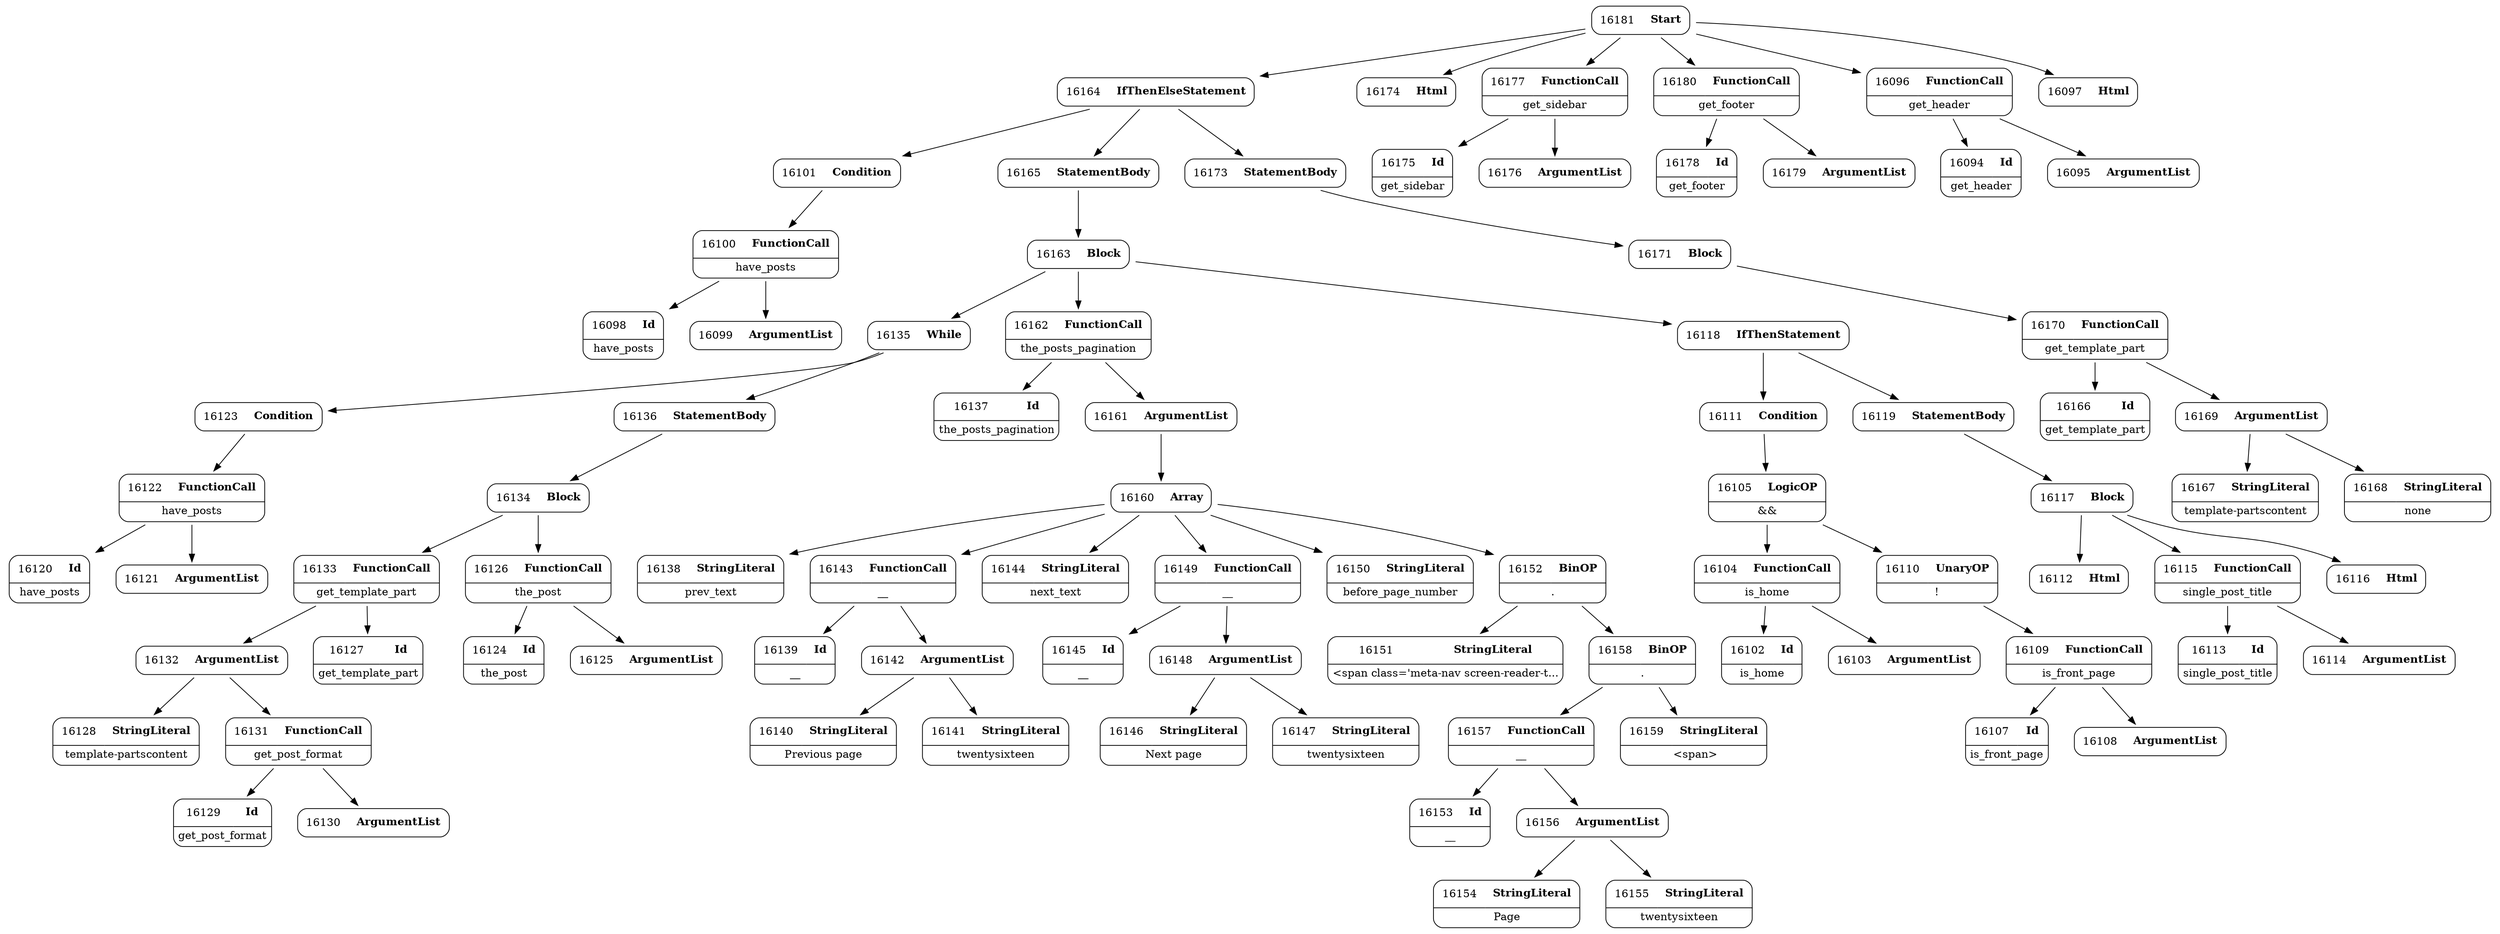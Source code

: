 digraph ast {
node [shape=none];
16128 [label=<<TABLE border='1' cellspacing='0' cellpadding='10' style='rounded' ><TR><TD border='0'>16128</TD><TD border='0'><B>StringLiteral</B></TD></TR><HR/><TR><TD border='0' cellpadding='5' colspan='2'>template-partscontent</TD></TR></TABLE>>];
16129 [label=<<TABLE border='1' cellspacing='0' cellpadding='10' style='rounded' ><TR><TD border='0'>16129</TD><TD border='0'><B>Id</B></TD></TR><HR/><TR><TD border='0' cellpadding='5' colspan='2'>get_post_format</TD></TR></TABLE>>];
16130 [label=<<TABLE border='1' cellspacing='0' cellpadding='10' style='rounded' ><TR><TD border='0'>16130</TD><TD border='0'><B>ArgumentList</B></TD></TR></TABLE>>];
16131 [label=<<TABLE border='1' cellspacing='0' cellpadding='10' style='rounded' ><TR><TD border='0'>16131</TD><TD border='0'><B>FunctionCall</B></TD></TR><HR/><TR><TD border='0' cellpadding='5' colspan='2'>get_post_format</TD></TR></TABLE>>];
16131 -> 16129 [weight=2];
16131 -> 16130 [weight=2];
16132 [label=<<TABLE border='1' cellspacing='0' cellpadding='10' style='rounded' ><TR><TD border='0'>16132</TD><TD border='0'><B>ArgumentList</B></TD></TR></TABLE>>];
16132 -> 16128 [weight=2];
16132 -> 16131 [weight=2];
16133 [label=<<TABLE border='1' cellspacing='0' cellpadding='10' style='rounded' ><TR><TD border='0'>16133</TD><TD border='0'><B>FunctionCall</B></TD></TR><HR/><TR><TD border='0' cellpadding='5' colspan='2'>get_template_part</TD></TR></TABLE>>];
16133 -> 16127 [weight=2];
16133 -> 16132 [weight=2];
16134 [label=<<TABLE border='1' cellspacing='0' cellpadding='10' style='rounded' ><TR><TD border='0'>16134</TD><TD border='0'><B>Block</B></TD></TR></TABLE>>];
16134 -> 16126 [weight=2];
16134 -> 16133 [weight=2];
16135 [label=<<TABLE border='1' cellspacing='0' cellpadding='10' style='rounded' ><TR><TD border='0'>16135</TD><TD border='0'><B>While</B></TD></TR></TABLE>>];
16135 -> 16123 [weight=2];
16135 -> 16136 [weight=2];
16136 [label=<<TABLE border='1' cellspacing='0' cellpadding='10' style='rounded' ><TR><TD border='0'>16136</TD><TD border='0'><B>StatementBody</B></TD></TR></TABLE>>];
16136 -> 16134 [weight=2];
16137 [label=<<TABLE border='1' cellspacing='0' cellpadding='10' style='rounded' ><TR><TD border='0'>16137</TD><TD border='0'><B>Id</B></TD></TR><HR/><TR><TD border='0' cellpadding='5' colspan='2'>the_posts_pagination</TD></TR></TABLE>>];
16138 [label=<<TABLE border='1' cellspacing='0' cellpadding='10' style='rounded' ><TR><TD border='0'>16138</TD><TD border='0'><B>StringLiteral</B></TD></TR><HR/><TR><TD border='0' cellpadding='5' colspan='2'>prev_text</TD></TR></TABLE>>];
16139 [label=<<TABLE border='1' cellspacing='0' cellpadding='10' style='rounded' ><TR><TD border='0'>16139</TD><TD border='0'><B>Id</B></TD></TR><HR/><TR><TD border='0' cellpadding='5' colspan='2'>__</TD></TR></TABLE>>];
16140 [label=<<TABLE border='1' cellspacing='0' cellpadding='10' style='rounded' ><TR><TD border='0'>16140</TD><TD border='0'><B>StringLiteral</B></TD></TR><HR/><TR><TD border='0' cellpadding='5' colspan='2'>Previous page</TD></TR></TABLE>>];
16141 [label=<<TABLE border='1' cellspacing='0' cellpadding='10' style='rounded' ><TR><TD border='0'>16141</TD><TD border='0'><B>StringLiteral</B></TD></TR><HR/><TR><TD border='0' cellpadding='5' colspan='2'>twentysixteen</TD></TR></TABLE>>];
16142 [label=<<TABLE border='1' cellspacing='0' cellpadding='10' style='rounded' ><TR><TD border='0'>16142</TD><TD border='0'><B>ArgumentList</B></TD></TR></TABLE>>];
16142 -> 16140 [weight=2];
16142 -> 16141 [weight=2];
16143 [label=<<TABLE border='1' cellspacing='0' cellpadding='10' style='rounded' ><TR><TD border='0'>16143</TD><TD border='0'><B>FunctionCall</B></TD></TR><HR/><TR><TD border='0' cellpadding='5' colspan='2'>__</TD></TR></TABLE>>];
16143 -> 16139 [weight=2];
16143 -> 16142 [weight=2];
16144 [label=<<TABLE border='1' cellspacing='0' cellpadding='10' style='rounded' ><TR><TD border='0'>16144</TD><TD border='0'><B>StringLiteral</B></TD></TR><HR/><TR><TD border='0' cellpadding='5' colspan='2'>next_text</TD></TR></TABLE>>];
16145 [label=<<TABLE border='1' cellspacing='0' cellpadding='10' style='rounded' ><TR><TD border='0'>16145</TD><TD border='0'><B>Id</B></TD></TR><HR/><TR><TD border='0' cellpadding='5' colspan='2'>__</TD></TR></TABLE>>];
16146 [label=<<TABLE border='1' cellspacing='0' cellpadding='10' style='rounded' ><TR><TD border='0'>16146</TD><TD border='0'><B>StringLiteral</B></TD></TR><HR/><TR><TD border='0' cellpadding='5' colspan='2'>Next page</TD></TR></TABLE>>];
16147 [label=<<TABLE border='1' cellspacing='0' cellpadding='10' style='rounded' ><TR><TD border='0'>16147</TD><TD border='0'><B>StringLiteral</B></TD></TR><HR/><TR><TD border='0' cellpadding='5' colspan='2'>twentysixteen</TD></TR></TABLE>>];
16148 [label=<<TABLE border='1' cellspacing='0' cellpadding='10' style='rounded' ><TR><TD border='0'>16148</TD><TD border='0'><B>ArgumentList</B></TD></TR></TABLE>>];
16148 -> 16146 [weight=2];
16148 -> 16147 [weight=2];
16149 [label=<<TABLE border='1' cellspacing='0' cellpadding='10' style='rounded' ><TR><TD border='0'>16149</TD><TD border='0'><B>FunctionCall</B></TD></TR><HR/><TR><TD border='0' cellpadding='5' colspan='2'>__</TD></TR></TABLE>>];
16149 -> 16145 [weight=2];
16149 -> 16148 [weight=2];
16150 [label=<<TABLE border='1' cellspacing='0' cellpadding='10' style='rounded' ><TR><TD border='0'>16150</TD><TD border='0'><B>StringLiteral</B></TD></TR><HR/><TR><TD border='0' cellpadding='5' colspan='2'>before_page_number</TD></TR></TABLE>>];
16151 [label=<<TABLE border='1' cellspacing='0' cellpadding='10' style='rounded' ><TR><TD border='0'>16151</TD><TD border='0'><B>StringLiteral</B></TD></TR><HR/><TR><TD border='0' cellpadding='5' colspan='2'>&lt;span class='meta-nav screen-reader-t...</TD></TR></TABLE>>];
16152 [label=<<TABLE border='1' cellspacing='0' cellpadding='10' style='rounded' ><TR><TD border='0'>16152</TD><TD border='0'><B>BinOP</B></TD></TR><HR/><TR><TD border='0' cellpadding='5' colspan='2'>.</TD></TR></TABLE>>];
16152 -> 16151 [weight=2];
16152 -> 16158 [weight=2];
16153 [label=<<TABLE border='1' cellspacing='0' cellpadding='10' style='rounded' ><TR><TD border='0'>16153</TD><TD border='0'><B>Id</B></TD></TR><HR/><TR><TD border='0' cellpadding='5' colspan='2'>__</TD></TR></TABLE>>];
16154 [label=<<TABLE border='1' cellspacing='0' cellpadding='10' style='rounded' ><TR><TD border='0'>16154</TD><TD border='0'><B>StringLiteral</B></TD></TR><HR/><TR><TD border='0' cellpadding='5' colspan='2'>Page</TD></TR></TABLE>>];
16155 [label=<<TABLE border='1' cellspacing='0' cellpadding='10' style='rounded' ><TR><TD border='0'>16155</TD><TD border='0'><B>StringLiteral</B></TD></TR><HR/><TR><TD border='0' cellpadding='5' colspan='2'>twentysixteen</TD></TR></TABLE>>];
16156 [label=<<TABLE border='1' cellspacing='0' cellpadding='10' style='rounded' ><TR><TD border='0'>16156</TD><TD border='0'><B>ArgumentList</B></TD></TR></TABLE>>];
16156 -> 16154 [weight=2];
16156 -> 16155 [weight=2];
16157 [label=<<TABLE border='1' cellspacing='0' cellpadding='10' style='rounded' ><TR><TD border='0'>16157</TD><TD border='0'><B>FunctionCall</B></TD></TR><HR/><TR><TD border='0' cellpadding='5' colspan='2'>__</TD></TR></TABLE>>];
16157 -> 16153 [weight=2];
16157 -> 16156 [weight=2];
16158 [label=<<TABLE border='1' cellspacing='0' cellpadding='10' style='rounded' ><TR><TD border='0'>16158</TD><TD border='0'><B>BinOP</B></TD></TR><HR/><TR><TD border='0' cellpadding='5' colspan='2'>.</TD></TR></TABLE>>];
16158 -> 16157 [weight=2];
16158 -> 16159 [weight=2];
16159 [label=<<TABLE border='1' cellspacing='0' cellpadding='10' style='rounded' ><TR><TD border='0'>16159</TD><TD border='0'><B>StringLiteral</B></TD></TR><HR/><TR><TD border='0' cellpadding='5' colspan='2'> &lt;span&gt;</TD></TR></TABLE>>];
16160 [label=<<TABLE border='1' cellspacing='0' cellpadding='10' style='rounded' ><TR><TD border='0'>16160</TD><TD border='0'><B>Array</B></TD></TR></TABLE>>];
16160 -> 16138 [weight=2];
16160 -> 16143 [weight=2];
16160 -> 16144 [weight=2];
16160 -> 16149 [weight=2];
16160 -> 16150 [weight=2];
16160 -> 16152 [weight=2];
16161 [label=<<TABLE border='1' cellspacing='0' cellpadding='10' style='rounded' ><TR><TD border='0'>16161</TD><TD border='0'><B>ArgumentList</B></TD></TR></TABLE>>];
16161 -> 16160 [weight=2];
16162 [label=<<TABLE border='1' cellspacing='0' cellpadding='10' style='rounded' ><TR><TD border='0'>16162</TD><TD border='0'><B>FunctionCall</B></TD></TR><HR/><TR><TD border='0' cellpadding='5' colspan='2'>the_posts_pagination</TD></TR></TABLE>>];
16162 -> 16137 [weight=2];
16162 -> 16161 [weight=2];
16163 [label=<<TABLE border='1' cellspacing='0' cellpadding='10' style='rounded' ><TR><TD border='0'>16163</TD><TD border='0'><B>Block</B></TD></TR></TABLE>>];
16163 -> 16118 [weight=2];
16163 -> 16135 [weight=2];
16163 -> 16162 [weight=2];
16164 [label=<<TABLE border='1' cellspacing='0' cellpadding='10' style='rounded' ><TR><TD border='0'>16164</TD><TD border='0'><B>IfThenElseStatement</B></TD></TR></TABLE>>];
16164 -> 16101 [weight=2];
16164 -> 16165 [weight=2];
16164 -> 16173 [weight=2];
16165 [label=<<TABLE border='1' cellspacing='0' cellpadding='10' style='rounded' ><TR><TD border='0'>16165</TD><TD border='0'><B>StatementBody</B></TD></TR></TABLE>>];
16165 -> 16163 [weight=2];
16166 [label=<<TABLE border='1' cellspacing='0' cellpadding='10' style='rounded' ><TR><TD border='0'>16166</TD><TD border='0'><B>Id</B></TD></TR><HR/><TR><TD border='0' cellpadding='5' colspan='2'>get_template_part</TD></TR></TABLE>>];
16167 [label=<<TABLE border='1' cellspacing='0' cellpadding='10' style='rounded' ><TR><TD border='0'>16167</TD><TD border='0'><B>StringLiteral</B></TD></TR><HR/><TR><TD border='0' cellpadding='5' colspan='2'>template-partscontent</TD></TR></TABLE>>];
16168 [label=<<TABLE border='1' cellspacing='0' cellpadding='10' style='rounded' ><TR><TD border='0'>16168</TD><TD border='0'><B>StringLiteral</B></TD></TR><HR/><TR><TD border='0' cellpadding='5' colspan='2'>none</TD></TR></TABLE>>];
16169 [label=<<TABLE border='1' cellspacing='0' cellpadding='10' style='rounded' ><TR><TD border='0'>16169</TD><TD border='0'><B>ArgumentList</B></TD></TR></TABLE>>];
16169 -> 16167 [weight=2];
16169 -> 16168 [weight=2];
16170 [label=<<TABLE border='1' cellspacing='0' cellpadding='10' style='rounded' ><TR><TD border='0'>16170</TD><TD border='0'><B>FunctionCall</B></TD></TR><HR/><TR><TD border='0' cellpadding='5' colspan='2'>get_template_part</TD></TR></TABLE>>];
16170 -> 16166 [weight=2];
16170 -> 16169 [weight=2];
16171 [label=<<TABLE border='1' cellspacing='0' cellpadding='10' style='rounded' ><TR><TD border='0'>16171</TD><TD border='0'><B>Block</B></TD></TR></TABLE>>];
16171 -> 16170 [weight=2];
16173 [label=<<TABLE border='1' cellspacing='0' cellpadding='10' style='rounded' ><TR><TD border='0'>16173</TD><TD border='0'><B>StatementBody</B></TD></TR></TABLE>>];
16173 -> 16171 [weight=2];
16174 [label=<<TABLE border='1' cellspacing='0' cellpadding='10' style='rounded' ><TR><TD border='0'>16174</TD><TD border='0'><B>Html</B></TD></TR></TABLE>>];
16175 [label=<<TABLE border='1' cellspacing='0' cellpadding='10' style='rounded' ><TR><TD border='0'>16175</TD><TD border='0'><B>Id</B></TD></TR><HR/><TR><TD border='0' cellpadding='5' colspan='2'>get_sidebar</TD></TR></TABLE>>];
16176 [label=<<TABLE border='1' cellspacing='0' cellpadding='10' style='rounded' ><TR><TD border='0'>16176</TD><TD border='0'><B>ArgumentList</B></TD></TR></TABLE>>];
16177 [label=<<TABLE border='1' cellspacing='0' cellpadding='10' style='rounded' ><TR><TD border='0'>16177</TD><TD border='0'><B>FunctionCall</B></TD></TR><HR/><TR><TD border='0' cellpadding='5' colspan='2'>get_sidebar</TD></TR></TABLE>>];
16177 -> 16175 [weight=2];
16177 -> 16176 [weight=2];
16178 [label=<<TABLE border='1' cellspacing='0' cellpadding='10' style='rounded' ><TR><TD border='0'>16178</TD><TD border='0'><B>Id</B></TD></TR><HR/><TR><TD border='0' cellpadding='5' colspan='2'>get_footer</TD></TR></TABLE>>];
16179 [label=<<TABLE border='1' cellspacing='0' cellpadding='10' style='rounded' ><TR><TD border='0'>16179</TD><TD border='0'><B>ArgumentList</B></TD></TR></TABLE>>];
16180 [label=<<TABLE border='1' cellspacing='0' cellpadding='10' style='rounded' ><TR><TD border='0'>16180</TD><TD border='0'><B>FunctionCall</B></TD></TR><HR/><TR><TD border='0' cellpadding='5' colspan='2'>get_footer</TD></TR></TABLE>>];
16180 -> 16178 [weight=2];
16180 -> 16179 [weight=2];
16181 [label=<<TABLE border='1' cellspacing='0' cellpadding='10' style='rounded' ><TR><TD border='0'>16181</TD><TD border='0'><B>Start</B></TD></TR></TABLE>>];
16181 -> 16096 [weight=2];
16181 -> 16097 [weight=2];
16181 -> 16164 [weight=2];
16181 -> 16174 [weight=2];
16181 -> 16177 [weight=2];
16181 -> 16180 [weight=2];
16094 [label=<<TABLE border='1' cellspacing='0' cellpadding='10' style='rounded' ><TR><TD border='0'>16094</TD><TD border='0'><B>Id</B></TD></TR><HR/><TR><TD border='0' cellpadding='5' colspan='2'>get_header</TD></TR></TABLE>>];
16095 [label=<<TABLE border='1' cellspacing='0' cellpadding='10' style='rounded' ><TR><TD border='0'>16095</TD><TD border='0'><B>ArgumentList</B></TD></TR></TABLE>>];
16096 [label=<<TABLE border='1' cellspacing='0' cellpadding='10' style='rounded' ><TR><TD border='0'>16096</TD><TD border='0'><B>FunctionCall</B></TD></TR><HR/><TR><TD border='0' cellpadding='5' colspan='2'>get_header</TD></TR></TABLE>>];
16096 -> 16094 [weight=2];
16096 -> 16095 [weight=2];
16097 [label=<<TABLE border='1' cellspacing='0' cellpadding='10' style='rounded' ><TR><TD border='0'>16097</TD><TD border='0'><B>Html</B></TD></TR></TABLE>>];
16098 [label=<<TABLE border='1' cellspacing='0' cellpadding='10' style='rounded' ><TR><TD border='0'>16098</TD><TD border='0'><B>Id</B></TD></TR><HR/><TR><TD border='0' cellpadding='5' colspan='2'>have_posts</TD></TR></TABLE>>];
16099 [label=<<TABLE border='1' cellspacing='0' cellpadding='10' style='rounded' ><TR><TD border='0'>16099</TD><TD border='0'><B>ArgumentList</B></TD></TR></TABLE>>];
16100 [label=<<TABLE border='1' cellspacing='0' cellpadding='10' style='rounded' ><TR><TD border='0'>16100</TD><TD border='0'><B>FunctionCall</B></TD></TR><HR/><TR><TD border='0' cellpadding='5' colspan='2'>have_posts</TD></TR></TABLE>>];
16100 -> 16098 [weight=2];
16100 -> 16099 [weight=2];
16101 [label=<<TABLE border='1' cellspacing='0' cellpadding='10' style='rounded' ><TR><TD border='0'>16101</TD><TD border='0'><B>Condition</B></TD></TR></TABLE>>];
16101 -> 16100 [weight=2];
16102 [label=<<TABLE border='1' cellspacing='0' cellpadding='10' style='rounded' ><TR><TD border='0'>16102</TD><TD border='0'><B>Id</B></TD></TR><HR/><TR><TD border='0' cellpadding='5' colspan='2'>is_home</TD></TR></TABLE>>];
16103 [label=<<TABLE border='1' cellspacing='0' cellpadding='10' style='rounded' ><TR><TD border='0'>16103</TD><TD border='0'><B>ArgumentList</B></TD></TR></TABLE>>];
16104 [label=<<TABLE border='1' cellspacing='0' cellpadding='10' style='rounded' ><TR><TD border='0'>16104</TD><TD border='0'><B>FunctionCall</B></TD></TR><HR/><TR><TD border='0' cellpadding='5' colspan='2'>is_home</TD></TR></TABLE>>];
16104 -> 16102 [weight=2];
16104 -> 16103 [weight=2];
16105 [label=<<TABLE border='1' cellspacing='0' cellpadding='10' style='rounded' ><TR><TD border='0'>16105</TD><TD border='0'><B>LogicOP</B></TD></TR><HR/><TR><TD border='0' cellpadding='5' colspan='2'>&amp;&amp;</TD></TR></TABLE>>];
16105 -> 16104 [weight=2];
16105 -> 16110 [weight=2];
16107 [label=<<TABLE border='1' cellspacing='0' cellpadding='10' style='rounded' ><TR><TD border='0'>16107</TD><TD border='0'><B>Id</B></TD></TR><HR/><TR><TD border='0' cellpadding='5' colspan='2'>is_front_page</TD></TR></TABLE>>];
16108 [label=<<TABLE border='1' cellspacing='0' cellpadding='10' style='rounded' ><TR><TD border='0'>16108</TD><TD border='0'><B>ArgumentList</B></TD></TR></TABLE>>];
16109 [label=<<TABLE border='1' cellspacing='0' cellpadding='10' style='rounded' ><TR><TD border='0'>16109</TD><TD border='0'><B>FunctionCall</B></TD></TR><HR/><TR><TD border='0' cellpadding='5' colspan='2'>is_front_page</TD></TR></TABLE>>];
16109 -> 16107 [weight=2];
16109 -> 16108 [weight=2];
16110 [label=<<TABLE border='1' cellspacing='0' cellpadding='10' style='rounded' ><TR><TD border='0'>16110</TD><TD border='0'><B>UnaryOP</B></TD></TR><HR/><TR><TD border='0' cellpadding='5' colspan='2'>!</TD></TR></TABLE>>];
16110 -> 16109 [weight=2];
16111 [label=<<TABLE border='1' cellspacing='0' cellpadding='10' style='rounded' ><TR><TD border='0'>16111</TD><TD border='0'><B>Condition</B></TD></TR></TABLE>>];
16111 -> 16105 [weight=2];
16112 [label=<<TABLE border='1' cellspacing='0' cellpadding='10' style='rounded' ><TR><TD border='0'>16112</TD><TD border='0'><B>Html</B></TD></TR></TABLE>>];
16113 [label=<<TABLE border='1' cellspacing='0' cellpadding='10' style='rounded' ><TR><TD border='0'>16113</TD><TD border='0'><B>Id</B></TD></TR><HR/><TR><TD border='0' cellpadding='5' colspan='2'>single_post_title</TD></TR></TABLE>>];
16114 [label=<<TABLE border='1' cellspacing='0' cellpadding='10' style='rounded' ><TR><TD border='0'>16114</TD><TD border='0'><B>ArgumentList</B></TD></TR></TABLE>>];
16115 [label=<<TABLE border='1' cellspacing='0' cellpadding='10' style='rounded' ><TR><TD border='0'>16115</TD><TD border='0'><B>FunctionCall</B></TD></TR><HR/><TR><TD border='0' cellpadding='5' colspan='2'>single_post_title</TD></TR></TABLE>>];
16115 -> 16113 [weight=2];
16115 -> 16114 [weight=2];
16116 [label=<<TABLE border='1' cellspacing='0' cellpadding='10' style='rounded' ><TR><TD border='0'>16116</TD><TD border='0'><B>Html</B></TD></TR></TABLE>>];
16117 [label=<<TABLE border='1' cellspacing='0' cellpadding='10' style='rounded' ><TR><TD border='0'>16117</TD><TD border='0'><B>Block</B></TD></TR></TABLE>>];
16117 -> 16112 [weight=2];
16117 -> 16115 [weight=2];
16117 -> 16116 [weight=2];
16118 [label=<<TABLE border='1' cellspacing='0' cellpadding='10' style='rounded' ><TR><TD border='0'>16118</TD><TD border='0'><B>IfThenStatement</B></TD></TR></TABLE>>];
16118 -> 16111 [weight=2];
16118 -> 16119 [weight=2];
16119 [label=<<TABLE border='1' cellspacing='0' cellpadding='10' style='rounded' ><TR><TD border='0'>16119</TD><TD border='0'><B>StatementBody</B></TD></TR></TABLE>>];
16119 -> 16117 [weight=2];
16120 [label=<<TABLE border='1' cellspacing='0' cellpadding='10' style='rounded' ><TR><TD border='0'>16120</TD><TD border='0'><B>Id</B></TD></TR><HR/><TR><TD border='0' cellpadding='5' colspan='2'>have_posts</TD></TR></TABLE>>];
16121 [label=<<TABLE border='1' cellspacing='0' cellpadding='10' style='rounded' ><TR><TD border='0'>16121</TD><TD border='0'><B>ArgumentList</B></TD></TR></TABLE>>];
16122 [label=<<TABLE border='1' cellspacing='0' cellpadding='10' style='rounded' ><TR><TD border='0'>16122</TD><TD border='0'><B>FunctionCall</B></TD></TR><HR/><TR><TD border='0' cellpadding='5' colspan='2'>have_posts</TD></TR></TABLE>>];
16122 -> 16120 [weight=2];
16122 -> 16121 [weight=2];
16123 [label=<<TABLE border='1' cellspacing='0' cellpadding='10' style='rounded' ><TR><TD border='0'>16123</TD><TD border='0'><B>Condition</B></TD></TR></TABLE>>];
16123 -> 16122 [weight=2];
16124 [label=<<TABLE border='1' cellspacing='0' cellpadding='10' style='rounded' ><TR><TD border='0'>16124</TD><TD border='0'><B>Id</B></TD></TR><HR/><TR><TD border='0' cellpadding='5' colspan='2'>the_post</TD></TR></TABLE>>];
16125 [label=<<TABLE border='1' cellspacing='0' cellpadding='10' style='rounded' ><TR><TD border='0'>16125</TD><TD border='0'><B>ArgumentList</B></TD></TR></TABLE>>];
16126 [label=<<TABLE border='1' cellspacing='0' cellpadding='10' style='rounded' ><TR><TD border='0'>16126</TD><TD border='0'><B>FunctionCall</B></TD></TR><HR/><TR><TD border='0' cellpadding='5' colspan='2'>the_post</TD></TR></TABLE>>];
16126 -> 16124 [weight=2];
16126 -> 16125 [weight=2];
16127 [label=<<TABLE border='1' cellspacing='0' cellpadding='10' style='rounded' ><TR><TD border='0'>16127</TD><TD border='0'><B>Id</B></TD></TR><HR/><TR><TD border='0' cellpadding='5' colspan='2'>get_template_part</TD></TR></TABLE>>];
}
